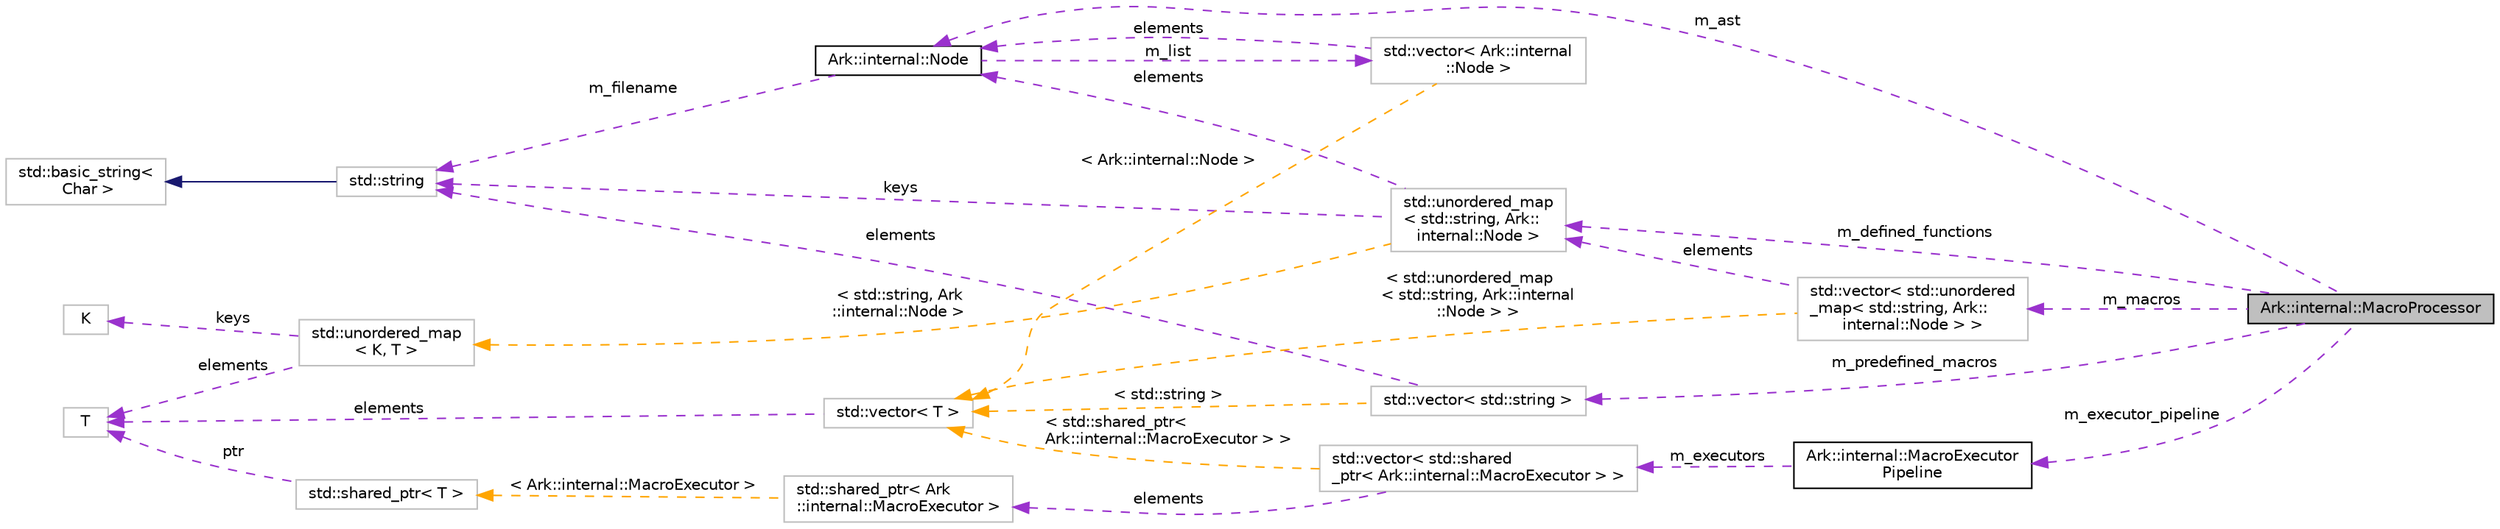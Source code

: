 digraph "Ark::internal::MacroProcessor"
{
 // INTERACTIVE_SVG=YES
 // LATEX_PDF_SIZE
  edge [fontname="Helvetica",fontsize="10",labelfontname="Helvetica",labelfontsize="10"];
  node [fontname="Helvetica",fontsize="10",shape=record];
  rankdir="LR";
  Node1 [label="Ark::internal::MacroProcessor",height=0.2,width=0.4,color="black", fillcolor="grey75", style="filled", fontcolor="black",tooltip="The class handling the macros definitions and calls, given an AST."];
  Node2 -> Node1 [dir="back",color="darkorchid3",fontsize="10",style="dashed",label=" m_ast" ,fontname="Helvetica"];
  Node2 [label="Ark::internal::Node",height=0.2,width=0.4,color="black", fillcolor="white", style="filled",URL="$dc/d9e/classArk_1_1internal_1_1Node.html",tooltip="A node of an Abstract Syntax Tree for ArkScript."];
  Node3 -> Node2 [dir="back",color="darkorchid3",fontsize="10",style="dashed",label=" m_filename" ,fontname="Helvetica"];
  Node3 [label="std::string",height=0.2,width=0.4,color="grey75", fillcolor="white", style="filled",tooltip=" "];
  Node4 -> Node3 [dir="back",color="midnightblue",fontsize="10",style="solid",fontname="Helvetica"];
  Node4 [label="std::basic_string\<\l Char \>",height=0.2,width=0.4,color="grey75", fillcolor="white", style="filled",tooltip=" "];
  Node5 -> Node2 [dir="back",color="darkorchid3",fontsize="10",style="dashed",label=" m_list" ,fontname="Helvetica"];
  Node5 [label="std::vector\< Ark::internal\l::Node \>",height=0.2,width=0.4,color="grey75", fillcolor="white", style="filled",tooltip=" "];
  Node2 -> Node5 [dir="back",color="darkorchid3",fontsize="10",style="dashed",label=" elements" ,fontname="Helvetica"];
  Node6 -> Node5 [dir="back",color="orange",fontsize="10",style="dashed",label=" \< Ark::internal::Node \>" ,fontname="Helvetica"];
  Node6 [label="std::vector\< T \>",height=0.2,width=0.4,color="grey75", fillcolor="white", style="filled",tooltip=" "];
  Node7 -> Node6 [dir="back",color="darkorchid3",fontsize="10",style="dashed",label=" elements" ,fontname="Helvetica"];
  Node7 [label="T",height=0.2,width=0.4,color="grey75", fillcolor="white", style="filled",tooltip=" "];
  Node8 -> Node1 [dir="back",color="darkorchid3",fontsize="10",style="dashed",label=" m_macros" ,fontname="Helvetica"];
  Node8 [label="std::vector\< std::unordered\l_map\< std::string, Ark::\linternal::Node \> \>",height=0.2,width=0.4,color="grey75", fillcolor="white", style="filled",tooltip=" "];
  Node9 -> Node8 [dir="back",color="darkorchid3",fontsize="10",style="dashed",label=" elements" ,fontname="Helvetica"];
  Node9 [label="std::unordered_map\l\< std::string, Ark::\linternal::Node \>",height=0.2,width=0.4,color="grey75", fillcolor="white", style="filled",tooltip=" "];
  Node2 -> Node9 [dir="back",color="darkorchid3",fontsize="10",style="dashed",label=" elements" ,fontname="Helvetica"];
  Node3 -> Node9 [dir="back",color="darkorchid3",fontsize="10",style="dashed",label=" keys" ,fontname="Helvetica"];
  Node10 -> Node9 [dir="back",color="orange",fontsize="10",style="dashed",label=" \< std::string, Ark\l::internal::Node \>" ,fontname="Helvetica"];
  Node10 [label="std::unordered_map\l\< K, T \>",height=0.2,width=0.4,color="grey75", fillcolor="white", style="filled",tooltip=" "];
  Node11 -> Node10 [dir="back",color="darkorchid3",fontsize="10",style="dashed",label=" keys" ,fontname="Helvetica"];
  Node11 [label="K",height=0.2,width=0.4,color="grey75", fillcolor="white", style="filled",tooltip=" "];
  Node7 -> Node10 [dir="back",color="darkorchid3",fontsize="10",style="dashed",label=" elements" ,fontname="Helvetica"];
  Node6 -> Node8 [dir="back",color="orange",fontsize="10",style="dashed",label=" \< std::unordered_map\l\< std::string, Ark::internal\l::Node \> \>" ,fontname="Helvetica"];
  Node12 -> Node1 [dir="back",color="darkorchid3",fontsize="10",style="dashed",label=" m_predefined_macros" ,fontname="Helvetica"];
  Node12 [label="std::vector\< std::string \>",height=0.2,width=0.4,color="grey75", fillcolor="white", style="filled",tooltip=" "];
  Node3 -> Node12 [dir="back",color="darkorchid3",fontsize="10",style="dashed",label=" elements" ,fontname="Helvetica"];
  Node6 -> Node12 [dir="back",color="orange",fontsize="10",style="dashed",label=" \< std::string \>" ,fontname="Helvetica"];
  Node9 -> Node1 [dir="back",color="darkorchid3",fontsize="10",style="dashed",label=" m_defined_functions" ,fontname="Helvetica"];
  Node13 -> Node1 [dir="back",color="darkorchid3",fontsize="10",style="dashed",label=" m_executor_pipeline" ,fontname="Helvetica"];
  Node13 [label="Ark::internal::MacroExecutor\lPipeline",height=0.2,width=0.4,color="black", fillcolor="white", style="filled",URL="$d7/d22/classArk_1_1internal_1_1MacroExecutorPipeline.html",tooltip="The class that initializes the MacroExecutors."];
  Node14 -> Node13 [dir="back",color="darkorchid3",fontsize="10",style="dashed",label=" m_executors" ,fontname="Helvetica"];
  Node14 [label="std::vector\< std::shared\l_ptr\< Ark::internal::MacroExecutor \> \>",height=0.2,width=0.4,color="grey75", fillcolor="white", style="filled",tooltip=" "];
  Node15 -> Node14 [dir="back",color="darkorchid3",fontsize="10",style="dashed",label=" elements" ,fontname="Helvetica"];
  Node15 [label="std::shared_ptr\< Ark\l::internal::MacroExecutor \>",height=0.2,width=0.4,color="grey75", fillcolor="white", style="filled",tooltip=" "];
  Node16 -> Node15 [dir="back",color="orange",fontsize="10",style="dashed",label=" \< Ark::internal::MacroExecutor \>" ,fontname="Helvetica"];
  Node16 [label="std::shared_ptr\< T \>",height=0.2,width=0.4,color="grey75", fillcolor="white", style="filled",tooltip=" "];
  Node7 -> Node16 [dir="back",color="darkorchid3",fontsize="10",style="dashed",label=" ptr" ,fontname="Helvetica"];
  Node6 -> Node14 [dir="back",color="orange",fontsize="10",style="dashed",label=" \< std::shared_ptr\<\l Ark::internal::MacroExecutor \> \>" ,fontname="Helvetica"];
}
